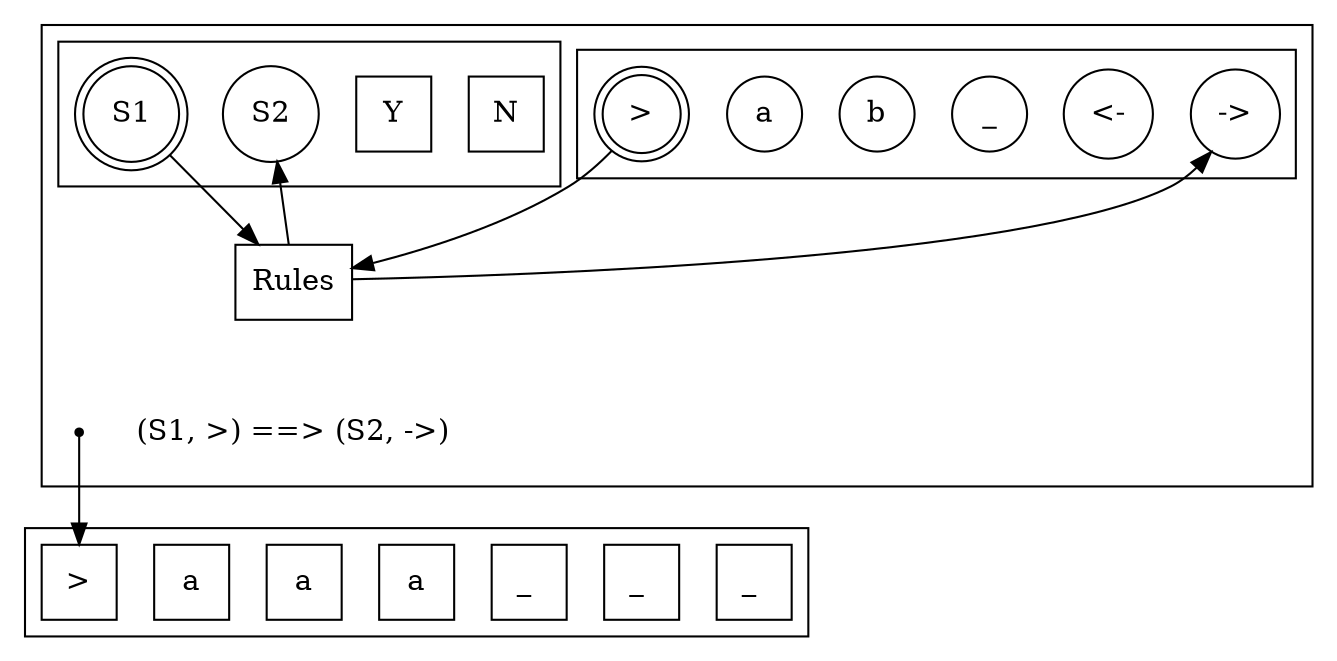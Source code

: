 digraph {
    rankdir="LB";
    subgraph clusterTape {{
        rank=same;
        A [shape=square, label=">"];
        B [shape=square, label="a"];
        C [shape=square, label="a"];
        D [shape=square, label="a"];
        E [shape=square, label="_ "];
        F [shape=square, label="_ "];
        G [shape=square, label="_ "];
    
        A -> B -> C -> D -> E -> F -> G [style=invis];
    }}

    subgraph clusterControl {
        subgraph clusterStates {
            {rank=same ls, la, lb, le, ll, lr};
            ls [shape=doublecircle, label=">"];
            la [shape=circle, label="a"];
            lb [shape=circle, label="b"];
            le [shape=circle, label="_"];
            ll [shape=circle, label="<-"];
            lr [shape=circle, label="->"];
            ls -> la -> lb -> le -> ll -> lr [style=invis];
        }

        subgraph clusterLetters {
            {rank=same S1 S2 Y N};
            S1 [shape=doublecircle];
            S2 [shape=circle];
            Y, N [shape=square];
            S1 -> S2 -> Y -> N[style=invis];
        }

        R [shape=rectangle,label="Rules"];
        Z [shape=point];
        // transition func
        X [label="(S1, >) ==> (S2, ->)", shape=plaintext];
        {rank=same Z X};
        Z -> X [style=invis];
        R -> X [style=invis];
    }

    // working head pos
    Z -> A;

    ls -> R;
    S1 -> R;
    R -> lr;
    R -> S2;
    // function in and out
}